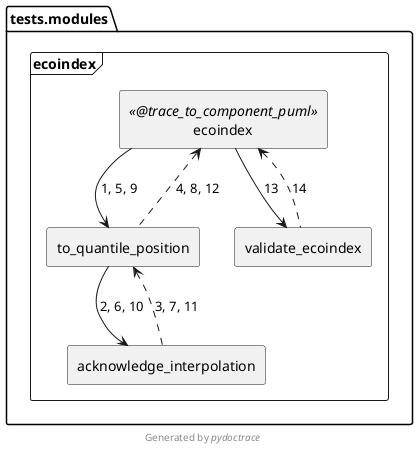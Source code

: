 @startuml tests.modules.ecoindex.ecoindex-component
skinparam BoxPadding 10
skinparam componentStyle rectangle

package tests.modules {
  frame ecoindex {
    [tests.modules.ecoindex.ecoindex] as "ecoindex" << @trace_to_component_puml >>
    [tests.modules.ecoindex.to_quantile_position] as "to_quantile_position"
    [tests.modules.ecoindex.acknowledge_interpolation] as "acknowledge_interpolation"
    [tests.modules.ecoindex.validate_ecoindex] as "validate_ecoindex"
  }
}
[tests.modules.ecoindex.ecoindex] --> [tests.modules.ecoindex.to_quantile_position] : 1, 5, 9
[tests.modules.ecoindex.ecoindex] <.. [tests.modules.ecoindex.to_quantile_position] : 4, 8, 12
[tests.modules.ecoindex.to_quantile_position] --> [tests.modules.ecoindex.acknowledge_interpolation] : 2, 6, 10
[tests.modules.ecoindex.to_quantile_position] <.. [tests.modules.ecoindex.acknowledge_interpolation] : 3, 7, 11
[tests.modules.ecoindex.ecoindex] --> [tests.modules.ecoindex.validate_ecoindex] : 13
[tests.modules.ecoindex.ecoindex] <.. [tests.modules.ecoindex.validate_ecoindex] : 14

footer Generated by //pydoctrace//
@enduml
